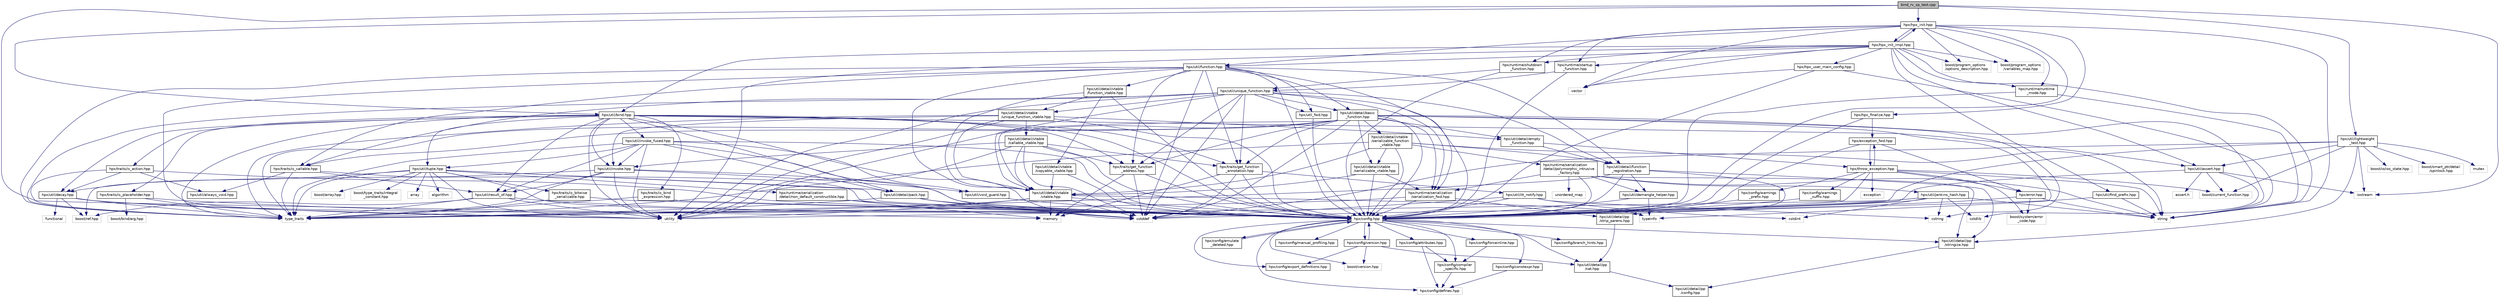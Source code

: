 digraph "bind_rv_sp_test.cpp"
{
  edge [fontname="Helvetica",fontsize="10",labelfontname="Helvetica",labelfontsize="10"];
  node [fontname="Helvetica",fontsize="10",shape=record];
  Node0 [label="bind_rv_sp_test.cpp",height=0.2,width=0.4,color="black", fillcolor="grey75", style="filled", fontcolor="black"];
  Node0 -> Node1 [color="midnightblue",fontsize="10",style="solid",fontname="Helvetica"];
  Node1 [label="hpx/hpx_init.hpp",height=0.2,width=0.4,color="black", fillcolor="white", style="filled",URL="$d5/df5/hpx__init_8hpp.html"];
  Node1 -> Node2 [color="midnightblue",fontsize="10",style="solid",fontname="Helvetica"];
  Node2 [label="hpx/config.hpp",height=0.2,width=0.4,color="black", fillcolor="white", style="filled",URL="$d8/dfd/config_8hpp.html"];
  Node2 -> Node3 [color="midnightblue",fontsize="10",style="solid",fontname="Helvetica"];
  Node3 [label="hpx/config/attributes.hpp",height=0.2,width=0.4,color="black", fillcolor="white", style="filled",URL="$df/d6a/attributes_8hpp.html"];
  Node3 -> Node4 [color="midnightblue",fontsize="10",style="solid",fontname="Helvetica"];
  Node4 [label="hpx/config/defines.hpp",height=0.2,width=0.4,color="grey75", fillcolor="white", style="filled"];
  Node3 -> Node5 [color="midnightblue",fontsize="10",style="solid",fontname="Helvetica"];
  Node5 [label="hpx/config/compiler\l_specific.hpp",height=0.2,width=0.4,color="black", fillcolor="white", style="filled",URL="$d2/d97/compiler__specific_8hpp.html"];
  Node5 -> Node4 [color="midnightblue",fontsize="10",style="solid",fontname="Helvetica"];
  Node2 -> Node6 [color="midnightblue",fontsize="10",style="solid",fontname="Helvetica"];
  Node6 [label="hpx/config/branch_hints.hpp",height=0.2,width=0.4,color="black", fillcolor="white", style="filled",URL="$de/d38/branch__hints_8hpp.html"];
  Node2 -> Node5 [color="midnightblue",fontsize="10",style="solid",fontname="Helvetica"];
  Node2 -> Node7 [color="midnightblue",fontsize="10",style="solid",fontname="Helvetica"];
  Node7 [label="hpx/config/constexpr.hpp",height=0.2,width=0.4,color="black", fillcolor="white", style="filled",URL="$d4/dce/constexpr_8hpp.html"];
  Node7 -> Node4 [color="midnightblue",fontsize="10",style="solid",fontname="Helvetica"];
  Node2 -> Node4 [color="midnightblue",fontsize="10",style="solid",fontname="Helvetica"];
  Node2 -> Node8 [color="midnightblue",fontsize="10",style="solid",fontname="Helvetica"];
  Node8 [label="hpx/config/emulate\l_deleted.hpp",height=0.2,width=0.4,color="black", fillcolor="white", style="filled",URL="$d6/de2/emulate__deleted_8hpp.html"];
  Node8 -> Node2 [color="midnightblue",fontsize="10",style="solid",fontname="Helvetica"];
  Node2 -> Node9 [color="midnightblue",fontsize="10",style="solid",fontname="Helvetica"];
  Node9 [label="hpx/config/export_definitions.hpp",height=0.2,width=0.4,color="black", fillcolor="white", style="filled",URL="$d8/df6/config_2export__definitions_8hpp.html"];
  Node2 -> Node10 [color="midnightblue",fontsize="10",style="solid",fontname="Helvetica"];
  Node10 [label="hpx/config/forceinline.hpp",height=0.2,width=0.4,color="black", fillcolor="white", style="filled",URL="$d7/d7f/forceinline_8hpp.html"];
  Node10 -> Node5 [color="midnightblue",fontsize="10",style="solid",fontname="Helvetica"];
  Node2 -> Node11 [color="midnightblue",fontsize="10",style="solid",fontname="Helvetica"];
  Node11 [label="hpx/config/manual_profiling.hpp",height=0.2,width=0.4,color="black", fillcolor="white", style="filled",URL="$de/d75/manual__profiling_8hpp.html"];
  Node2 -> Node12 [color="midnightblue",fontsize="10",style="solid",fontname="Helvetica"];
  Node12 [label="hpx/config/version.hpp",height=0.2,width=0.4,color="black", fillcolor="white", style="filled",URL="$d5/ddd/config_2version_8hpp.html"];
  Node12 -> Node2 [color="midnightblue",fontsize="10",style="solid",fontname="Helvetica"];
  Node12 -> Node9 [color="midnightblue",fontsize="10",style="solid",fontname="Helvetica"];
  Node12 -> Node13 [color="midnightblue",fontsize="10",style="solid",fontname="Helvetica"];
  Node13 [label="hpx/util/detail/pp\l/cat.hpp",height=0.2,width=0.4,color="black", fillcolor="white", style="filled",URL="$d0/d47/cat_8hpp.html"];
  Node13 -> Node14 [color="midnightblue",fontsize="10",style="solid",fontname="Helvetica"];
  Node14 [label="hpx/util/detail/pp\l/config.hpp",height=0.2,width=0.4,color="black", fillcolor="white", style="filled",URL="$d2/d1a/util_2detail_2pp_2config_8hpp.html"];
  Node12 -> Node15 [color="midnightblue",fontsize="10",style="solid",fontname="Helvetica"];
  Node15 [label="boost/version.hpp",height=0.2,width=0.4,color="grey75", fillcolor="white", style="filled"];
  Node2 -> Node15 [color="midnightblue",fontsize="10",style="solid",fontname="Helvetica"];
  Node2 -> Node13 [color="midnightblue",fontsize="10",style="solid",fontname="Helvetica"];
  Node2 -> Node16 [color="midnightblue",fontsize="10",style="solid",fontname="Helvetica"];
  Node16 [label="hpx/util/detail/pp\l/stringize.hpp",height=0.2,width=0.4,color="black", fillcolor="white", style="filled",URL="$de/ded/stringize_8hpp.html"];
  Node16 -> Node14 [color="midnightblue",fontsize="10",style="solid",fontname="Helvetica"];
  Node1 -> Node17 [color="midnightblue",fontsize="10",style="solid",fontname="Helvetica"];
  Node17 [label="hpx/hpx_finalize.hpp",height=0.2,width=0.4,color="black", fillcolor="white", style="filled",URL="$d0/d0c/hpx__finalize_8hpp.html"];
  Node17 -> Node2 [color="midnightblue",fontsize="10",style="solid",fontname="Helvetica"];
  Node17 -> Node18 [color="midnightblue",fontsize="10",style="solid",fontname="Helvetica"];
  Node18 [label="hpx/exception_fwd.hpp",height=0.2,width=0.4,color="black", fillcolor="white", style="filled",URL="$de/dd9/exception__fwd_8hpp.html"];
  Node18 -> Node2 [color="midnightblue",fontsize="10",style="solid",fontname="Helvetica"];
  Node18 -> Node19 [color="midnightblue",fontsize="10",style="solid",fontname="Helvetica"];
  Node19 [label="hpx/error.hpp",height=0.2,width=0.4,color="black", fillcolor="white", style="filled",URL="$d9/d99/error_8hpp.html"];
  Node19 -> Node2 [color="midnightblue",fontsize="10",style="solid",fontname="Helvetica"];
  Node19 -> Node20 [color="midnightblue",fontsize="10",style="solid",fontname="Helvetica"];
  Node20 [label="boost/system/error\l_code.hpp",height=0.2,width=0.4,color="grey75", fillcolor="white", style="filled"];
  Node19 -> Node21 [color="midnightblue",fontsize="10",style="solid",fontname="Helvetica"];
  Node21 [label="string",height=0.2,width=0.4,color="grey75", fillcolor="white", style="filled"];
  Node18 -> Node22 [color="midnightblue",fontsize="10",style="solid",fontname="Helvetica"];
  Node22 [label="hpx/throw_exception.hpp",height=0.2,width=0.4,color="black", fillcolor="white", style="filled",URL="$d7/d3a/throw__exception_8hpp.html"];
  Node22 -> Node2 [color="midnightblue",fontsize="10",style="solid",fontname="Helvetica"];
  Node22 -> Node19 [color="midnightblue",fontsize="10",style="solid",fontname="Helvetica"];
  Node22 -> Node18 [color="midnightblue",fontsize="10",style="solid",fontname="Helvetica"];
  Node22 -> Node23 [color="midnightblue",fontsize="10",style="solid",fontname="Helvetica"];
  Node23 [label="boost/current_function.hpp",height=0.2,width=0.4,color="grey75", fillcolor="white", style="filled"];
  Node22 -> Node20 [color="midnightblue",fontsize="10",style="solid",fontname="Helvetica"];
  Node22 -> Node24 [color="midnightblue",fontsize="10",style="solid",fontname="Helvetica"];
  Node24 [label="exception",height=0.2,width=0.4,color="grey75", fillcolor="white", style="filled"];
  Node22 -> Node21 [color="midnightblue",fontsize="10",style="solid",fontname="Helvetica"];
  Node22 -> Node25 [color="midnightblue",fontsize="10",style="solid",fontname="Helvetica"];
  Node25 [label="hpx/config/warnings\l_prefix.hpp",height=0.2,width=0.4,color="black", fillcolor="white", style="filled",URL="$dd/d54/warnings__prefix_8hpp.html"];
  Node25 -> Node2 [color="midnightblue",fontsize="10",style="solid",fontname="Helvetica"];
  Node22 -> Node26 [color="midnightblue",fontsize="10",style="solid",fontname="Helvetica"];
  Node26 [label="hpx/config/warnings\l_suffix.hpp",height=0.2,width=0.4,color="black", fillcolor="white", style="filled",URL="$dc/dd1/warnings__suffix_8hpp.html"];
  Node26 -> Node2 [color="midnightblue",fontsize="10",style="solid",fontname="Helvetica"];
  Node1 -> Node27 [color="midnightblue",fontsize="10",style="solid",fontname="Helvetica"];
  Node27 [label="hpx/runtime/runtime\l_mode.hpp",height=0.2,width=0.4,color="black", fillcolor="white", style="filled",URL="$dc/d89/runtime__mode_8hpp.html"];
  Node27 -> Node2 [color="midnightblue",fontsize="10",style="solid",fontname="Helvetica"];
  Node27 -> Node21 [color="midnightblue",fontsize="10",style="solid",fontname="Helvetica"];
  Node1 -> Node28 [color="midnightblue",fontsize="10",style="solid",fontname="Helvetica"];
  Node28 [label="hpx/runtime/shutdown\l_function.hpp",height=0.2,width=0.4,color="black", fillcolor="white", style="filled",URL="$d3/def/shutdown__function_8hpp.html"];
  Node28 -> Node2 [color="midnightblue",fontsize="10",style="solid",fontname="Helvetica"];
  Node28 -> Node29 [color="midnightblue",fontsize="10",style="solid",fontname="Helvetica"];
  Node29 [label="hpx/util/unique_function.hpp",height=0.2,width=0.4,color="black", fillcolor="white", style="filled",URL="$da/d32/unique__function_8hpp.html"];
  Node29 -> Node2 [color="midnightblue",fontsize="10",style="solid",fontname="Helvetica"];
  Node29 -> Node30 [color="midnightblue",fontsize="10",style="solid",fontname="Helvetica"];
  Node30 [label="hpx/runtime/serialization\l/serialization_fwd.hpp",height=0.2,width=0.4,color="black", fillcolor="white", style="filled",URL="$d4/d93/serialization__fwd_8hpp.html"];
  Node30 -> Node2 [color="midnightblue",fontsize="10",style="solid",fontname="Helvetica"];
  Node30 -> Node31 [color="midnightblue",fontsize="10",style="solid",fontname="Helvetica"];
  Node31 [label="hpx/util/detail/pp\l/strip_parens.hpp",height=0.2,width=0.4,color="black", fillcolor="white", style="filled",URL="$d1/dcf/strip__parens_8hpp.html",tooltip="Defines the HPX_PP_STRIP_PARENS macro. "];
  Node31 -> Node13 [color="midnightblue",fontsize="10",style="solid",fontname="Helvetica"];
  Node30 -> Node32 [color="midnightblue",fontsize="10",style="solid",fontname="Helvetica"];
  Node32 [label="type_traits",height=0.2,width=0.4,color="grey75", fillcolor="white", style="filled"];
  Node29 -> Node33 [color="midnightblue",fontsize="10",style="solid",fontname="Helvetica"];
  Node33 [label="hpx/traits/get_function\l_address.hpp",height=0.2,width=0.4,color="black", fillcolor="white", style="filled",URL="$df/d1c/get__function__address_8hpp.html"];
  Node33 -> Node2 [color="midnightblue",fontsize="10",style="solid",fontname="Helvetica"];
  Node33 -> Node34 [color="midnightblue",fontsize="10",style="solid",fontname="Helvetica"];
  Node34 [label="cstddef",height=0.2,width=0.4,color="grey75", fillcolor="white", style="filled"];
  Node33 -> Node35 [color="midnightblue",fontsize="10",style="solid",fontname="Helvetica"];
  Node35 [label="memory",height=0.2,width=0.4,color="grey75", fillcolor="white", style="filled"];
  Node29 -> Node36 [color="midnightblue",fontsize="10",style="solid",fontname="Helvetica"];
  Node36 [label="hpx/traits/get_function\l_annotation.hpp",height=0.2,width=0.4,color="black", fillcolor="white", style="filled",URL="$db/d2c/get__function__annotation_8hpp.html"];
  Node36 -> Node2 [color="midnightblue",fontsize="10",style="solid",fontname="Helvetica"];
  Node36 -> Node37 [color="midnightblue",fontsize="10",style="solid",fontname="Helvetica"];
  Node37 [label="hpx/util/itt_notify.hpp",height=0.2,width=0.4,color="black", fillcolor="white", style="filled",URL="$de/df9/itt__notify_8hpp.html"];
  Node37 -> Node2 [color="midnightblue",fontsize="10",style="solid",fontname="Helvetica"];
  Node37 -> Node34 [color="midnightblue",fontsize="10",style="solid",fontname="Helvetica"];
  Node37 -> Node38 [color="midnightblue",fontsize="10",style="solid",fontname="Helvetica"];
  Node38 [label="cstdint",height=0.2,width=0.4,color="grey75", fillcolor="white", style="filled"];
  Node37 -> Node39 [color="midnightblue",fontsize="10",style="solid",fontname="Helvetica"];
  Node39 [label="cstring",height=0.2,width=0.4,color="grey75", fillcolor="white", style="filled"];
  Node36 -> Node34 [color="midnightblue",fontsize="10",style="solid",fontname="Helvetica"];
  Node36 -> Node35 [color="midnightblue",fontsize="10",style="solid",fontname="Helvetica"];
  Node29 -> Node40 [color="midnightblue",fontsize="10",style="solid",fontname="Helvetica"];
  Node40 [label="hpx/traits/is_callable.hpp",height=0.2,width=0.4,color="black", fillcolor="white", style="filled",URL="$da/d69/is__callable_8hpp.html"];
  Node40 -> Node2 [color="midnightblue",fontsize="10",style="solid",fontname="Helvetica"];
  Node40 -> Node41 [color="midnightblue",fontsize="10",style="solid",fontname="Helvetica"];
  Node41 [label="hpx/util/always_void.hpp",height=0.2,width=0.4,color="black", fillcolor="white", style="filled",URL="$d0/d88/always__void_8hpp.html"];
  Node40 -> Node42 [color="midnightblue",fontsize="10",style="solid",fontname="Helvetica"];
  Node42 [label="hpx/util/result_of.hpp",height=0.2,width=0.4,color="black", fillcolor="white", style="filled",URL="$dd/d4f/result__of_8hpp.html"];
  Node42 -> Node2 [color="midnightblue",fontsize="10",style="solid",fontname="Helvetica"];
  Node42 -> Node43 [color="midnightblue",fontsize="10",style="solid",fontname="Helvetica"];
  Node43 [label="boost/ref.hpp",height=0.2,width=0.4,color="grey75", fillcolor="white", style="filled"];
  Node42 -> Node32 [color="midnightblue",fontsize="10",style="solid",fontname="Helvetica"];
  Node42 -> Node44 [color="midnightblue",fontsize="10",style="solid",fontname="Helvetica"];
  Node44 [label="utility",height=0.2,width=0.4,color="grey75", fillcolor="white", style="filled"];
  Node40 -> Node32 [color="midnightblue",fontsize="10",style="solid",fontname="Helvetica"];
  Node29 -> Node45 [color="midnightblue",fontsize="10",style="solid",fontname="Helvetica"];
  Node45 [label="hpx/util/detail/basic\l_function.hpp",height=0.2,width=0.4,color="black", fillcolor="white", style="filled",URL="$dc/da0/basic__function_8hpp.html"];
  Node45 -> Node2 [color="midnightblue",fontsize="10",style="solid",fontname="Helvetica"];
  Node45 -> Node30 [color="midnightblue",fontsize="10",style="solid",fontname="Helvetica"];
  Node45 -> Node33 [color="midnightblue",fontsize="10",style="solid",fontname="Helvetica"];
  Node45 -> Node36 [color="midnightblue",fontsize="10",style="solid",fontname="Helvetica"];
  Node45 -> Node40 [color="midnightblue",fontsize="10",style="solid",fontname="Helvetica"];
  Node45 -> Node46 [color="midnightblue",fontsize="10",style="solid",fontname="Helvetica"];
  Node46 [label="hpx/util/detail/empty\l_function.hpp",height=0.2,width=0.4,color="black", fillcolor="white", style="filled",URL="$d6/d4d/empty__function_8hpp.html"];
  Node46 -> Node22 [color="midnightblue",fontsize="10",style="solid",fontname="Helvetica"];
  Node46 -> Node47 [color="midnightblue",fontsize="10",style="solid",fontname="Helvetica"];
  Node47 [label="hpx/util/detail/function\l_registration.hpp",height=0.2,width=0.4,color="black", fillcolor="white", style="filled",URL="$df/d7b/function__registration_8hpp.html"];
  Node47 -> Node2 [color="midnightblue",fontsize="10",style="solid",fontname="Helvetica"];
  Node47 -> Node48 [color="midnightblue",fontsize="10",style="solid",fontname="Helvetica"];
  Node48 [label="hpx/util/demangle_helper.hpp",height=0.2,width=0.4,color="black", fillcolor="white", style="filled",URL="$dc/db2/demangle__helper_8hpp.html"];
  Node48 -> Node2 [color="midnightblue",fontsize="10",style="solid",fontname="Helvetica"];
  Node48 -> Node49 [color="midnightblue",fontsize="10",style="solid",fontname="Helvetica"];
  Node49 [label="typeinfo",height=0.2,width=0.4,color="grey75", fillcolor="white", style="filled"];
  Node47 -> Node16 [color="midnightblue",fontsize="10",style="solid",fontname="Helvetica"];
  Node47 -> Node31 [color="midnightblue",fontsize="10",style="solid",fontname="Helvetica"];
  Node47 -> Node32 [color="midnightblue",fontsize="10",style="solid",fontname="Helvetica"];
  Node45 -> Node50 [color="midnightblue",fontsize="10",style="solid",fontname="Helvetica"];
  Node50 [label="hpx/util/detail/vtable\l/serializable_function\l_vtable.hpp",height=0.2,width=0.4,color="black", fillcolor="white", style="filled",URL="$de/d38/serializable__function__vtable_8hpp.html"];
  Node50 -> Node2 [color="midnightblue",fontsize="10",style="solid",fontname="Helvetica"];
  Node50 -> Node51 [color="midnightblue",fontsize="10",style="solid",fontname="Helvetica"];
  Node51 [label="hpx/runtime/serialization\l/detail/polymorphic_intrusive\l_factory.hpp",height=0.2,width=0.4,color="black", fillcolor="white", style="filled",URL="$dd/d93/polymorphic__intrusive__factory_8hpp.html"];
  Node51 -> Node2 [color="midnightblue",fontsize="10",style="solid",fontname="Helvetica"];
  Node51 -> Node30 [color="midnightblue",fontsize="10",style="solid",fontname="Helvetica"];
  Node51 -> Node48 [color="midnightblue",fontsize="10",style="solid",fontname="Helvetica"];
  Node51 -> Node16 [color="midnightblue",fontsize="10",style="solid",fontname="Helvetica"];
  Node51 -> Node52 [color="midnightblue",fontsize="10",style="solid",fontname="Helvetica"];
  Node52 [label="hpx/util/jenkins_hash.hpp",height=0.2,width=0.4,color="black", fillcolor="white", style="filled",URL="$dc/d6d/jenkins__hash_8hpp.html"];
  Node52 -> Node2 [color="midnightblue",fontsize="10",style="solid",fontname="Helvetica"];
  Node52 -> Node53 [color="midnightblue",fontsize="10",style="solid",fontname="Helvetica"];
  Node53 [label="cstdlib",height=0.2,width=0.4,color="grey75", fillcolor="white", style="filled"];
  Node52 -> Node34 [color="midnightblue",fontsize="10",style="solid",fontname="Helvetica"];
  Node52 -> Node38 [color="midnightblue",fontsize="10",style="solid",fontname="Helvetica"];
  Node52 -> Node39 [color="midnightblue",fontsize="10",style="solid",fontname="Helvetica"];
  Node52 -> Node21 [color="midnightblue",fontsize="10",style="solid",fontname="Helvetica"];
  Node52 -> Node44 [color="midnightblue",fontsize="10",style="solid",fontname="Helvetica"];
  Node51 -> Node21 [color="midnightblue",fontsize="10",style="solid",fontname="Helvetica"];
  Node51 -> Node54 [color="midnightblue",fontsize="10",style="solid",fontname="Helvetica"];
  Node54 [label="unordered_map",height=0.2,width=0.4,color="grey75", fillcolor="white", style="filled"];
  Node50 -> Node47 [color="midnightblue",fontsize="10",style="solid",fontname="Helvetica"];
  Node50 -> Node55 [color="midnightblue",fontsize="10",style="solid",fontname="Helvetica"];
  Node55 [label="hpx/util/detail/vtable\l/serializable_vtable.hpp",height=0.2,width=0.4,color="black", fillcolor="white", style="filled",URL="$dd/d66/serializable__vtable_8hpp.html"];
  Node55 -> Node2 [color="midnightblue",fontsize="10",style="solid",fontname="Helvetica"];
  Node55 -> Node30 [color="midnightblue",fontsize="10",style="solid",fontname="Helvetica"];
  Node55 -> Node56 [color="midnightblue",fontsize="10",style="solid",fontname="Helvetica"];
  Node56 [label="hpx/util/detail/vtable\l/vtable.hpp",height=0.2,width=0.4,color="black", fillcolor="white", style="filled",URL="$d0/d6c/vtable_8hpp.html"];
  Node56 -> Node2 [color="midnightblue",fontsize="10",style="solid",fontname="Helvetica"];
  Node56 -> Node34 [color="midnightblue",fontsize="10",style="solid",fontname="Helvetica"];
  Node56 -> Node35 [color="midnightblue",fontsize="10",style="solid",fontname="Helvetica"];
  Node56 -> Node32 [color="midnightblue",fontsize="10",style="solid",fontname="Helvetica"];
  Node56 -> Node49 [color="midnightblue",fontsize="10",style="solid",fontname="Helvetica"];
  Node56 -> Node44 [color="midnightblue",fontsize="10",style="solid",fontname="Helvetica"];
  Node50 -> Node56 [color="midnightblue",fontsize="10",style="solid",fontname="Helvetica"];
  Node50 -> Node21 [color="midnightblue",fontsize="10",style="solid",fontname="Helvetica"];
  Node50 -> Node32 [color="midnightblue",fontsize="10",style="solid",fontname="Helvetica"];
  Node45 -> Node55 [color="midnightblue",fontsize="10",style="solid",fontname="Helvetica"];
  Node45 -> Node56 [color="midnightblue",fontsize="10",style="solid",fontname="Helvetica"];
  Node45 -> Node34 [color="midnightblue",fontsize="10",style="solid",fontname="Helvetica"];
  Node45 -> Node39 [color="midnightblue",fontsize="10",style="solid",fontname="Helvetica"];
  Node45 -> Node21 [color="midnightblue",fontsize="10",style="solid",fontname="Helvetica"];
  Node45 -> Node32 [color="midnightblue",fontsize="10",style="solid",fontname="Helvetica"];
  Node45 -> Node49 [color="midnightblue",fontsize="10",style="solid",fontname="Helvetica"];
  Node45 -> Node44 [color="midnightblue",fontsize="10",style="solid",fontname="Helvetica"];
  Node29 -> Node47 [color="midnightblue",fontsize="10",style="solid",fontname="Helvetica"];
  Node29 -> Node57 [color="midnightblue",fontsize="10",style="solid",fontname="Helvetica"];
  Node57 [label="hpx/util/detail/vtable\l/unique_function_vtable.hpp",height=0.2,width=0.4,color="black", fillcolor="white", style="filled",URL="$d1/d3b/unique__function__vtable_8hpp.html"];
  Node57 -> Node2 [color="midnightblue",fontsize="10",style="solid",fontname="Helvetica"];
  Node57 -> Node46 [color="midnightblue",fontsize="10",style="solid",fontname="Helvetica"];
  Node57 -> Node58 [color="midnightblue",fontsize="10",style="solid",fontname="Helvetica"];
  Node58 [label="hpx/util/detail/vtable\l/callable_vtable.hpp",height=0.2,width=0.4,color="black", fillcolor="white", style="filled",URL="$d8/d67/callable__vtable_8hpp.html"];
  Node58 -> Node2 [color="midnightblue",fontsize="10",style="solid",fontname="Helvetica"];
  Node58 -> Node33 [color="midnightblue",fontsize="10",style="solid",fontname="Helvetica"];
  Node58 -> Node36 [color="midnightblue",fontsize="10",style="solid",fontname="Helvetica"];
  Node58 -> Node56 [color="midnightblue",fontsize="10",style="solid",fontname="Helvetica"];
  Node58 -> Node59 [color="midnightblue",fontsize="10",style="solid",fontname="Helvetica"];
  Node59 [label="hpx/util/invoke.hpp",height=0.2,width=0.4,color="black", fillcolor="white", style="filled",URL="$dd/d31/invoke_8hpp.html"];
  Node59 -> Node2 [color="midnightblue",fontsize="10",style="solid",fontname="Helvetica"];
  Node59 -> Node42 [color="midnightblue",fontsize="10",style="solid",fontname="Helvetica"];
  Node59 -> Node60 [color="midnightblue",fontsize="10",style="solid",fontname="Helvetica"];
  Node60 [label="hpx/util/void_guard.hpp",height=0.2,width=0.4,color="black", fillcolor="white", style="filled",URL="$db/d59/void__guard_8hpp.html"];
  Node60 -> Node2 [color="midnightblue",fontsize="10",style="solid",fontname="Helvetica"];
  Node59 -> Node43 [color="midnightblue",fontsize="10",style="solid",fontname="Helvetica"];
  Node59 -> Node32 [color="midnightblue",fontsize="10",style="solid",fontname="Helvetica"];
  Node59 -> Node44 [color="midnightblue",fontsize="10",style="solid",fontname="Helvetica"];
  Node58 -> Node34 [color="midnightblue",fontsize="10",style="solid",fontname="Helvetica"];
  Node58 -> Node44 [color="midnightblue",fontsize="10",style="solid",fontname="Helvetica"];
  Node57 -> Node56 [color="midnightblue",fontsize="10",style="solid",fontname="Helvetica"];
  Node57 -> Node59 [color="midnightblue",fontsize="10",style="solid",fontname="Helvetica"];
  Node57 -> Node32 [color="midnightblue",fontsize="10",style="solid",fontname="Helvetica"];
  Node57 -> Node44 [color="midnightblue",fontsize="10",style="solid",fontname="Helvetica"];
  Node29 -> Node56 [color="midnightblue",fontsize="10",style="solid",fontname="Helvetica"];
  Node29 -> Node61 [color="midnightblue",fontsize="10",style="solid",fontname="Helvetica"];
  Node61 [label="hpx/util_fwd.hpp",height=0.2,width=0.4,color="black", fillcolor="white", style="filled",URL="$d4/d46/util__fwd_8hpp.html"];
  Node61 -> Node2 [color="midnightblue",fontsize="10",style="solid",fontname="Helvetica"];
  Node29 -> Node34 [color="midnightblue",fontsize="10",style="solid",fontname="Helvetica"];
  Node29 -> Node32 [color="midnightblue",fontsize="10",style="solid",fontname="Helvetica"];
  Node29 -> Node44 [color="midnightblue",fontsize="10",style="solid",fontname="Helvetica"];
  Node1 -> Node62 [color="midnightblue",fontsize="10",style="solid",fontname="Helvetica"];
  Node62 [label="hpx/runtime/startup\l_function.hpp",height=0.2,width=0.4,color="black", fillcolor="white", style="filled",URL="$d4/dd0/startup__function_8hpp.html"];
  Node62 -> Node2 [color="midnightblue",fontsize="10",style="solid",fontname="Helvetica"];
  Node62 -> Node29 [color="midnightblue",fontsize="10",style="solid",fontname="Helvetica"];
  Node1 -> Node63 [color="midnightblue",fontsize="10",style="solid",fontname="Helvetica"];
  Node63 [label="hpx/util/function.hpp",height=0.2,width=0.4,color="black", fillcolor="white", style="filled",URL="$d7/d7c/function_8hpp.html"];
  Node63 -> Node2 [color="midnightblue",fontsize="10",style="solid",fontname="Helvetica"];
  Node63 -> Node30 [color="midnightblue",fontsize="10",style="solid",fontname="Helvetica"];
  Node63 -> Node33 [color="midnightblue",fontsize="10",style="solid",fontname="Helvetica"];
  Node63 -> Node36 [color="midnightblue",fontsize="10",style="solid",fontname="Helvetica"];
  Node63 -> Node40 [color="midnightblue",fontsize="10",style="solid",fontname="Helvetica"];
  Node63 -> Node45 [color="midnightblue",fontsize="10",style="solid",fontname="Helvetica"];
  Node63 -> Node47 [color="midnightblue",fontsize="10",style="solid",fontname="Helvetica"];
  Node63 -> Node64 [color="midnightblue",fontsize="10",style="solid",fontname="Helvetica"];
  Node64 [label="hpx/util/detail/vtable\l/function_vtable.hpp",height=0.2,width=0.4,color="black", fillcolor="white", style="filled",URL="$db/dac/function__vtable_8hpp.html"];
  Node64 -> Node2 [color="midnightblue",fontsize="10",style="solid",fontname="Helvetica"];
  Node64 -> Node65 [color="midnightblue",fontsize="10",style="solid",fontname="Helvetica"];
  Node65 [label="hpx/util/detail/vtable\l/copyable_vtable.hpp",height=0.2,width=0.4,color="black", fillcolor="white", style="filled",URL="$db/d2f/copyable__vtable_8hpp.html"];
  Node65 -> Node2 [color="midnightblue",fontsize="10",style="solid",fontname="Helvetica"];
  Node65 -> Node56 [color="midnightblue",fontsize="10",style="solid",fontname="Helvetica"];
  Node64 -> Node57 [color="midnightblue",fontsize="10",style="solid",fontname="Helvetica"];
  Node64 -> Node56 [color="midnightblue",fontsize="10",style="solid",fontname="Helvetica"];
  Node63 -> Node56 [color="midnightblue",fontsize="10",style="solid",fontname="Helvetica"];
  Node63 -> Node61 [color="midnightblue",fontsize="10",style="solid",fontname="Helvetica"];
  Node63 -> Node34 [color="midnightblue",fontsize="10",style="solid",fontname="Helvetica"];
  Node63 -> Node32 [color="midnightblue",fontsize="10",style="solid",fontname="Helvetica"];
  Node63 -> Node44 [color="midnightblue",fontsize="10",style="solid",fontname="Helvetica"];
  Node1 -> Node66 [color="midnightblue",fontsize="10",style="solid",fontname="Helvetica"];
  Node66 [label="boost/program_options\l/options_description.hpp",height=0.2,width=0.4,color="grey75", fillcolor="white", style="filled"];
  Node1 -> Node67 [color="midnightblue",fontsize="10",style="solid",fontname="Helvetica"];
  Node67 [label="boost/program_options\l/variables_map.hpp",height=0.2,width=0.4,color="grey75", fillcolor="white", style="filled"];
  Node1 -> Node21 [color="midnightblue",fontsize="10",style="solid",fontname="Helvetica"];
  Node1 -> Node68 [color="midnightblue",fontsize="10",style="solid",fontname="Helvetica"];
  Node68 [label="vector",height=0.2,width=0.4,color="grey75", fillcolor="white", style="filled"];
  Node1 -> Node69 [color="midnightblue",fontsize="10",style="solid",fontname="Helvetica"];
  Node69 [label="hpx/hpx_init_impl.hpp",height=0.2,width=0.4,color="black", fillcolor="white", style="filled",URL="$d3/d6b/hpx__init__impl_8hpp.html"];
  Node69 -> Node1 [color="midnightblue",fontsize="10",style="solid",fontname="Helvetica"];
  Node69 -> Node70 [color="midnightblue",fontsize="10",style="solid",fontname="Helvetica"];
  Node70 [label="hpx/hpx_user_main_config.hpp",height=0.2,width=0.4,color="black", fillcolor="white", style="filled",URL="$d1/d4e/hpx__user__main__config_8hpp.html"];
  Node70 -> Node2 [color="midnightblue",fontsize="10",style="solid",fontname="Helvetica"];
  Node70 -> Node21 [color="midnightblue",fontsize="10",style="solid",fontname="Helvetica"];
  Node70 -> Node68 [color="midnightblue",fontsize="10",style="solid",fontname="Helvetica"];
  Node69 -> Node27 [color="midnightblue",fontsize="10",style="solid",fontname="Helvetica"];
  Node69 -> Node28 [color="midnightblue",fontsize="10",style="solid",fontname="Helvetica"];
  Node69 -> Node62 [color="midnightblue",fontsize="10",style="solid",fontname="Helvetica"];
  Node69 -> Node71 [color="midnightblue",fontsize="10",style="solid",fontname="Helvetica"];
  Node71 [label="hpx/util/assert.hpp",height=0.2,width=0.4,color="black", fillcolor="white", style="filled",URL="$d2/d54/assert_8hpp.html"];
  Node71 -> Node2 [color="midnightblue",fontsize="10",style="solid",fontname="Helvetica"];
  Node71 -> Node72 [color="midnightblue",fontsize="10",style="solid",fontname="Helvetica"];
  Node72 [label="assert.h",height=0.2,width=0.4,color="grey75", fillcolor="white", style="filled"];
  Node71 -> Node23 [color="midnightblue",fontsize="10",style="solid",fontname="Helvetica"];
  Node71 -> Node53 [color="midnightblue",fontsize="10",style="solid",fontname="Helvetica"];
  Node71 -> Node73 [color="midnightblue",fontsize="10",style="solid",fontname="Helvetica"];
  Node73 [label="iostream",height=0.2,width=0.4,color="grey75", fillcolor="white", style="filled"];
  Node69 -> Node74 [color="midnightblue",fontsize="10",style="solid",fontname="Helvetica"];
  Node74 [label="hpx/util/bind.hpp",height=0.2,width=0.4,color="black", fillcolor="white", style="filled",URL="$d3/df8/util_2bind_8hpp.html"];
  Node74 -> Node2 [color="midnightblue",fontsize="10",style="solid",fontname="Helvetica"];
  Node74 -> Node33 [color="midnightblue",fontsize="10",style="solid",fontname="Helvetica"];
  Node74 -> Node36 [color="midnightblue",fontsize="10",style="solid",fontname="Helvetica"];
  Node74 -> Node75 [color="midnightblue",fontsize="10",style="solid",fontname="Helvetica"];
  Node75 [label="hpx/traits/is_action.hpp",height=0.2,width=0.4,color="black", fillcolor="white", style="filled",URL="$db/df7/is__action_8hpp.html"];
  Node75 -> Node2 [color="midnightblue",fontsize="10",style="solid",fontname="Helvetica"];
  Node75 -> Node41 [color="midnightblue",fontsize="10",style="solid",fontname="Helvetica"];
  Node75 -> Node76 [color="midnightblue",fontsize="10",style="solid",fontname="Helvetica"];
  Node76 [label="hpx/util/decay.hpp",height=0.2,width=0.4,color="black", fillcolor="white", style="filled",URL="$df/d37/decay_8hpp.html"];
  Node76 -> Node2 [color="midnightblue",fontsize="10",style="solid",fontname="Helvetica"];
  Node76 -> Node43 [color="midnightblue",fontsize="10",style="solid",fontname="Helvetica"];
  Node76 -> Node77 [color="midnightblue",fontsize="10",style="solid",fontname="Helvetica"];
  Node77 [label="functional",height=0.2,width=0.4,color="grey75", fillcolor="white", style="filled"];
  Node76 -> Node32 [color="midnightblue",fontsize="10",style="solid",fontname="Helvetica"];
  Node76 -> Node44 [color="midnightblue",fontsize="10",style="solid",fontname="Helvetica"];
  Node75 -> Node32 [color="midnightblue",fontsize="10",style="solid",fontname="Helvetica"];
  Node74 -> Node78 [color="midnightblue",fontsize="10",style="solid",fontname="Helvetica"];
  Node78 [label="hpx/traits/is_bind\l_expression.hpp",height=0.2,width=0.4,color="black", fillcolor="white", style="filled",URL="$dc/dd6/is__bind__expression_8hpp.html"];
  Node78 -> Node2 [color="midnightblue",fontsize="10",style="solid",fontname="Helvetica"];
  Node78 -> Node32 [color="midnightblue",fontsize="10",style="solid",fontname="Helvetica"];
  Node74 -> Node79 [color="midnightblue",fontsize="10",style="solid",fontname="Helvetica"];
  Node79 [label="hpx/traits/is_placeholder.hpp",height=0.2,width=0.4,color="black", fillcolor="white", style="filled",URL="$d8/dbb/is__placeholder_8hpp.html"];
  Node79 -> Node2 [color="midnightblue",fontsize="10",style="solid",fontname="Helvetica"];
  Node79 -> Node80 [color="midnightblue",fontsize="10",style="solid",fontname="Helvetica"];
  Node80 [label="boost/bind/arg.hpp",height=0.2,width=0.4,color="grey75", fillcolor="white", style="filled"];
  Node79 -> Node32 [color="midnightblue",fontsize="10",style="solid",fontname="Helvetica"];
  Node74 -> Node71 [color="midnightblue",fontsize="10",style="solid",fontname="Helvetica"];
  Node74 -> Node76 [color="midnightblue",fontsize="10",style="solid",fontname="Helvetica"];
  Node74 -> Node81 [color="midnightblue",fontsize="10",style="solid",fontname="Helvetica"];
  Node81 [label="hpx/util/detail/pack.hpp",height=0.2,width=0.4,color="black", fillcolor="white", style="filled",URL="$d3/d83/pack_8hpp.html"];
  Node81 -> Node2 [color="midnightblue",fontsize="10",style="solid",fontname="Helvetica"];
  Node81 -> Node34 [color="midnightblue",fontsize="10",style="solid",fontname="Helvetica"];
  Node81 -> Node32 [color="midnightblue",fontsize="10",style="solid",fontname="Helvetica"];
  Node74 -> Node59 [color="midnightblue",fontsize="10",style="solid",fontname="Helvetica"];
  Node74 -> Node82 [color="midnightblue",fontsize="10",style="solid",fontname="Helvetica"];
  Node82 [label="hpx/util/invoke_fused.hpp",height=0.2,width=0.4,color="black", fillcolor="white", style="filled",URL="$d7/dc9/invoke__fused_8hpp.html"];
  Node82 -> Node2 [color="midnightblue",fontsize="10",style="solid",fontname="Helvetica"];
  Node82 -> Node81 [color="midnightblue",fontsize="10",style="solid",fontname="Helvetica"];
  Node82 -> Node59 [color="midnightblue",fontsize="10",style="solid",fontname="Helvetica"];
  Node82 -> Node42 [color="midnightblue",fontsize="10",style="solid",fontname="Helvetica"];
  Node82 -> Node83 [color="midnightblue",fontsize="10",style="solid",fontname="Helvetica"];
  Node83 [label="hpx/util/tuple.hpp",height=0.2,width=0.4,color="black", fillcolor="white", style="filled",URL="$d3/d6f/tuple_8hpp.html"];
  Node83 -> Node2 [color="midnightblue",fontsize="10",style="solid",fontname="Helvetica"];
  Node83 -> Node84 [color="midnightblue",fontsize="10",style="solid",fontname="Helvetica"];
  Node84 [label="hpx/runtime/serialization\l/detail/non_default_constructible.hpp",height=0.2,width=0.4,color="black", fillcolor="white", style="filled",URL="$d7/d22/non__default__constructible_8hpp.html"];
  Node84 -> Node2 [color="midnightblue",fontsize="10",style="solid",fontname="Helvetica"];
  Node84 -> Node35 [color="midnightblue",fontsize="10",style="solid",fontname="Helvetica"];
  Node83 -> Node85 [color="midnightblue",fontsize="10",style="solid",fontname="Helvetica"];
  Node85 [label="hpx/traits/is_bitwise\l_serializable.hpp",height=0.2,width=0.4,color="black", fillcolor="white", style="filled",URL="$db/d2a/is__bitwise__serializable_8hpp.html"];
  Node85 -> Node2 [color="midnightblue",fontsize="10",style="solid",fontname="Helvetica"];
  Node85 -> Node32 [color="midnightblue",fontsize="10",style="solid",fontname="Helvetica"];
  Node83 -> Node76 [color="midnightblue",fontsize="10",style="solid",fontname="Helvetica"];
  Node83 -> Node81 [color="midnightblue",fontsize="10",style="solid",fontname="Helvetica"];
  Node83 -> Node86 [color="midnightblue",fontsize="10",style="solid",fontname="Helvetica"];
  Node86 [label="boost/array.hpp",height=0.2,width=0.4,color="grey75", fillcolor="white", style="filled"];
  Node83 -> Node87 [color="midnightblue",fontsize="10",style="solid",fontname="Helvetica"];
  Node87 [label="boost/type_traits/integral\l_constant.hpp",height=0.2,width=0.4,color="grey75", fillcolor="white", style="filled"];
  Node83 -> Node88 [color="midnightblue",fontsize="10",style="solid",fontname="Helvetica"];
  Node88 [label="array",height=0.2,width=0.4,color="grey75", fillcolor="white", style="filled"];
  Node83 -> Node89 [color="midnightblue",fontsize="10",style="solid",fontname="Helvetica"];
  Node89 [label="algorithm",height=0.2,width=0.4,color="grey75", fillcolor="white", style="filled"];
  Node83 -> Node34 [color="midnightblue",fontsize="10",style="solid",fontname="Helvetica"];
  Node83 -> Node32 [color="midnightblue",fontsize="10",style="solid",fontname="Helvetica"];
  Node83 -> Node44 [color="midnightblue",fontsize="10",style="solid",fontname="Helvetica"];
  Node82 -> Node60 [color="midnightblue",fontsize="10",style="solid",fontname="Helvetica"];
  Node82 -> Node34 [color="midnightblue",fontsize="10",style="solid",fontname="Helvetica"];
  Node82 -> Node32 [color="midnightblue",fontsize="10",style="solid",fontname="Helvetica"];
  Node82 -> Node44 [color="midnightblue",fontsize="10",style="solid",fontname="Helvetica"];
  Node74 -> Node42 [color="midnightblue",fontsize="10",style="solid",fontname="Helvetica"];
  Node74 -> Node83 [color="midnightblue",fontsize="10",style="solid",fontname="Helvetica"];
  Node74 -> Node34 [color="midnightblue",fontsize="10",style="solid",fontname="Helvetica"];
  Node74 -> Node32 [color="midnightblue",fontsize="10",style="solid",fontname="Helvetica"];
  Node74 -> Node44 [color="midnightblue",fontsize="10",style="solid",fontname="Helvetica"];
  Node69 -> Node90 [color="midnightblue",fontsize="10",style="solid",fontname="Helvetica"];
  Node90 [label="hpx/util/find_prefix.hpp",height=0.2,width=0.4,color="black", fillcolor="white", style="filled",URL="$d4/d6a/find__prefix_8hpp.html"];
  Node90 -> Node2 [color="midnightblue",fontsize="10",style="solid",fontname="Helvetica"];
  Node90 -> Node21 [color="midnightblue",fontsize="10",style="solid",fontname="Helvetica"];
  Node69 -> Node63 [color="midnightblue",fontsize="10",style="solid",fontname="Helvetica"];
  Node69 -> Node66 [color="midnightblue",fontsize="10",style="solid",fontname="Helvetica"];
  Node69 -> Node67 [color="midnightblue",fontsize="10",style="solid",fontname="Helvetica"];
  Node69 -> Node21 [color="midnightblue",fontsize="10",style="solid",fontname="Helvetica"];
  Node69 -> Node44 [color="midnightblue",fontsize="10",style="solid",fontname="Helvetica"];
  Node69 -> Node68 [color="midnightblue",fontsize="10",style="solid",fontname="Helvetica"];
  Node0 -> Node74 [color="midnightblue",fontsize="10",style="solid",fontname="Helvetica"];
  Node0 -> Node73 [color="midnightblue",fontsize="10",style="solid",fontname="Helvetica"];
  Node0 -> Node35 [color="midnightblue",fontsize="10",style="solid",fontname="Helvetica"];
  Node0 -> Node91 [color="midnightblue",fontsize="10",style="solid",fontname="Helvetica"];
  Node91 [label="hpx/util/lightweight\l_test.hpp",height=0.2,width=0.4,color="black", fillcolor="white", style="filled",URL="$d3/dab/lightweight__test_8hpp.html"];
  Node91 -> Node2 [color="midnightblue",fontsize="10",style="solid",fontname="Helvetica"];
  Node91 -> Node71 [color="midnightblue",fontsize="10",style="solid",fontname="Helvetica"];
  Node91 -> Node16 [color="midnightblue",fontsize="10",style="solid",fontname="Helvetica"];
  Node91 -> Node23 [color="midnightblue",fontsize="10",style="solid",fontname="Helvetica"];
  Node91 -> Node92 [color="midnightblue",fontsize="10",style="solid",fontname="Helvetica"];
  Node92 [label="boost/io/ios_state.hpp",height=0.2,width=0.4,color="grey75", fillcolor="white", style="filled"];
  Node91 -> Node93 [color="midnightblue",fontsize="10",style="solid",fontname="Helvetica"];
  Node93 [label="boost/smart_ptr/detail\l/spinlock.hpp",height=0.2,width=0.4,color="grey75", fillcolor="white", style="filled"];
  Node91 -> Node34 [color="midnightblue",fontsize="10",style="solid",fontname="Helvetica"];
  Node91 -> Node73 [color="midnightblue",fontsize="10",style="solid",fontname="Helvetica"];
  Node91 -> Node94 [color="midnightblue",fontsize="10",style="solid",fontname="Helvetica"];
  Node94 [label="mutex",height=0.2,width=0.4,color="grey75", fillcolor="white", style="filled"];
}
